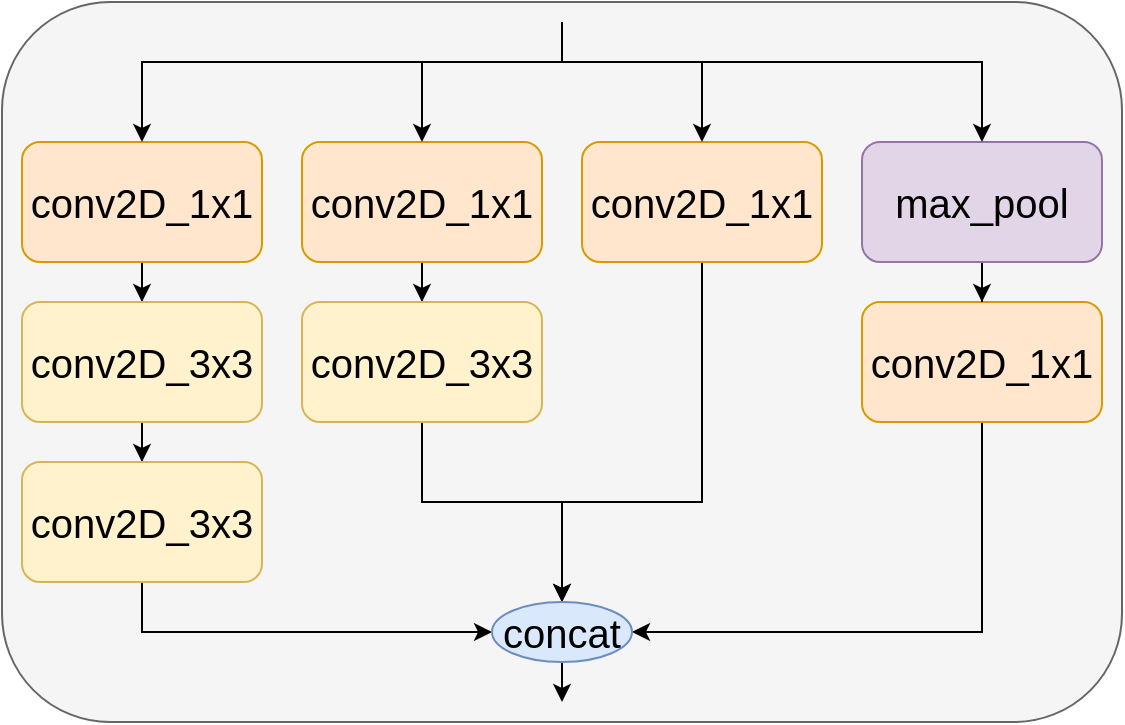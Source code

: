 <mxfile version="20.0.1" type="github">
  <diagram id="pcmJtE0Vur-31GquO9H1" name="Page-1">
    <mxGraphModel dx="1905" dy="1113" grid="1" gridSize="10" guides="1" tooltips="1" connect="1" arrows="1" fold="1" page="1" pageScale="1" pageWidth="850" pageHeight="1100" math="0" shadow="0">
      <root>
        <mxCell id="0" />
        <mxCell id="1" parent="0" />
        <mxCell id="cW1qeq2i-bKWI04GRKtv-29" value="" style="rounded=1;whiteSpace=wrap;html=1;fontSize=20;fillColor=#f5f5f5;fontColor=#333333;strokeColor=#666666;" parent="1" vertex="1">
          <mxGeometry x="130" y="110" width="560" height="360" as="geometry" />
        </mxCell>
        <mxCell id="cW1qeq2i-bKWI04GRKtv-12" style="edgeStyle=orthogonalEdgeStyle;rounded=0;orthogonalLoop=1;jettySize=auto;html=1;fontSize=20;" parent="1" source="cW1qeq2i-bKWI04GRKtv-3" target="cW1qeq2i-bKWI04GRKtv-4" edge="1">
          <mxGeometry relative="1" as="geometry" />
        </mxCell>
        <mxCell id="cW1qeq2i-bKWI04GRKtv-3" value="&lt;font style=&quot;font-size: 20px;&quot;&gt;conv2D_1x1&lt;/font&gt;" style="rounded=1;whiteSpace=wrap;html=1;fillColor=#ffe6cc;strokeColor=#d79b00;" parent="1" vertex="1">
          <mxGeometry x="140" y="180" width="120" height="60" as="geometry" />
        </mxCell>
        <mxCell id="cW1qeq2i-bKWI04GRKtv-13" style="edgeStyle=orthogonalEdgeStyle;rounded=0;orthogonalLoop=1;jettySize=auto;html=1;fontSize=20;" parent="1" source="cW1qeq2i-bKWI04GRKtv-4" target="cW1qeq2i-bKWI04GRKtv-6" edge="1">
          <mxGeometry relative="1" as="geometry" />
        </mxCell>
        <mxCell id="cW1qeq2i-bKWI04GRKtv-4" value="&lt;font style=&quot;font-size: 20px;&quot;&gt;conv2D_3x3&lt;/font&gt;" style="rounded=1;whiteSpace=wrap;html=1;fillColor=#fff2cc;strokeColor=#d6b656;" parent="1" vertex="1">
          <mxGeometry x="140" y="260" width="120" height="60" as="geometry" />
        </mxCell>
        <mxCell id="cW1qeq2i-bKWI04GRKtv-17" style="edgeStyle=orthogonalEdgeStyle;rounded=0;orthogonalLoop=1;jettySize=auto;html=1;entryX=0;entryY=0.5;entryDx=0;entryDy=0;fontSize=20;" parent="1" source="cW1qeq2i-bKWI04GRKtv-6" target="cW1qeq2i-bKWI04GRKtv-16" edge="1">
          <mxGeometry relative="1" as="geometry">
            <Array as="points">
              <mxPoint x="200" y="425" />
            </Array>
          </mxGeometry>
        </mxCell>
        <mxCell id="cW1qeq2i-bKWI04GRKtv-6" value="&lt;font style=&quot;font-size: 20px;&quot;&gt;conv2D_3x3&lt;/font&gt;" style="rounded=1;whiteSpace=wrap;html=1;fillColor=#fff2cc;strokeColor=#d6b656;" parent="1" vertex="1">
          <mxGeometry x="140" y="340" width="120" height="60" as="geometry" />
        </mxCell>
        <mxCell id="cW1qeq2i-bKWI04GRKtv-14" style="edgeStyle=orthogonalEdgeStyle;rounded=0;orthogonalLoop=1;jettySize=auto;html=1;fontSize=20;" parent="1" source="cW1qeq2i-bKWI04GRKtv-7" target="cW1qeq2i-bKWI04GRKtv-11" edge="1">
          <mxGeometry relative="1" as="geometry" />
        </mxCell>
        <mxCell id="cW1qeq2i-bKWI04GRKtv-7" value="&lt;font style=&quot;font-size: 20px;&quot;&gt;conv2D_1x1&lt;/font&gt;" style="rounded=1;whiteSpace=wrap;html=1;fillColor=#ffe6cc;strokeColor=#d79b00;" parent="1" vertex="1">
          <mxGeometry x="280" y="180" width="120" height="60" as="geometry" />
        </mxCell>
        <mxCell id="cW1qeq2i-bKWI04GRKtv-19" style="edgeStyle=orthogonalEdgeStyle;rounded=0;orthogonalLoop=1;jettySize=auto;html=1;fontSize=20;" parent="1" source="cW1qeq2i-bKWI04GRKtv-8" target="cW1qeq2i-bKWI04GRKtv-16" edge="1">
          <mxGeometry relative="1" as="geometry">
            <Array as="points">
              <mxPoint x="480" y="360" />
              <mxPoint x="410" y="360" />
            </Array>
          </mxGeometry>
        </mxCell>
        <mxCell id="cW1qeq2i-bKWI04GRKtv-8" value="&lt;font style=&quot;font-size: 20px;&quot;&gt;conv2D_1x1&lt;/font&gt;" style="rounded=1;whiteSpace=wrap;html=1;fillColor=#ffe6cc;strokeColor=#d79b00;" parent="1" vertex="1">
          <mxGeometry x="420" y="180" width="120" height="60" as="geometry" />
        </mxCell>
        <mxCell id="cW1qeq2i-bKWI04GRKtv-20" style="edgeStyle=orthogonalEdgeStyle;rounded=0;orthogonalLoop=1;jettySize=auto;html=1;entryX=1;entryY=0.5;entryDx=0;entryDy=0;fontSize=20;" parent="1" source="cW1qeq2i-bKWI04GRKtv-9" target="cW1qeq2i-bKWI04GRKtv-16" edge="1">
          <mxGeometry relative="1" as="geometry">
            <Array as="points">
              <mxPoint x="620" y="425" />
            </Array>
          </mxGeometry>
        </mxCell>
        <mxCell id="cW1qeq2i-bKWI04GRKtv-9" value="&lt;font style=&quot;font-size: 20px;&quot;&gt;conv2D_1x1&lt;/font&gt;" style="rounded=1;whiteSpace=wrap;html=1;fillColor=#ffe6cc;strokeColor=#d79b00;" parent="1" vertex="1">
          <mxGeometry x="560" y="260" width="120" height="60" as="geometry" />
        </mxCell>
        <mxCell id="cW1qeq2i-bKWI04GRKtv-28" style="edgeStyle=orthogonalEdgeStyle;rounded=0;orthogonalLoop=1;jettySize=auto;html=1;entryX=0.5;entryY=0;entryDx=0;entryDy=0;fontSize=20;endArrow=classic;endFill=1;" parent="1" source="cW1qeq2i-bKWI04GRKtv-10" target="cW1qeq2i-bKWI04GRKtv-9" edge="1">
          <mxGeometry relative="1" as="geometry" />
        </mxCell>
        <mxCell id="cW1qeq2i-bKWI04GRKtv-10" value="&lt;font style=&quot;font-size: 20px;&quot;&gt;max_pool&lt;/font&gt;" style="rounded=1;whiteSpace=wrap;html=1;fillColor=#e1d5e7;strokeColor=#9673a6;" parent="1" vertex="1">
          <mxGeometry x="560" y="180" width="120" height="60" as="geometry" />
        </mxCell>
        <mxCell id="cW1qeq2i-bKWI04GRKtv-18" style="edgeStyle=orthogonalEdgeStyle;rounded=0;orthogonalLoop=1;jettySize=auto;html=1;entryX=0.5;entryY=0;entryDx=0;entryDy=0;fontSize=20;" parent="1" source="cW1qeq2i-bKWI04GRKtv-11" target="cW1qeq2i-bKWI04GRKtv-16" edge="1">
          <mxGeometry relative="1" as="geometry">
            <Array as="points">
              <mxPoint x="340" y="360" />
              <mxPoint x="410" y="360" />
            </Array>
          </mxGeometry>
        </mxCell>
        <mxCell id="cW1qeq2i-bKWI04GRKtv-11" value="&lt;font style=&quot;font-size: 20px;&quot;&gt;conv2D_3x3&lt;/font&gt;" style="rounded=1;whiteSpace=wrap;html=1;fillColor=#fff2cc;strokeColor=#d6b656;" parent="1" vertex="1">
          <mxGeometry x="280" y="260" width="120" height="60" as="geometry" />
        </mxCell>
        <mxCell id="cW1qeq2i-bKWI04GRKtv-30" style="edgeStyle=orthogonalEdgeStyle;rounded=0;orthogonalLoop=1;jettySize=auto;html=1;fontSize=20;endArrow=classic;endFill=1;" parent="1" source="cW1qeq2i-bKWI04GRKtv-16" edge="1">
          <mxGeometry relative="1" as="geometry">
            <mxPoint x="410" y="460" as="targetPoint" />
          </mxGeometry>
        </mxCell>
        <mxCell id="cW1qeq2i-bKWI04GRKtv-16" value="concat" style="ellipse;whiteSpace=wrap;html=1;fontSize=20;fillColor=#dae8fc;strokeColor=#6c8ebf;" parent="1" vertex="1">
          <mxGeometry x="375" y="410" width="70" height="30" as="geometry" />
        </mxCell>
        <mxCell id="cW1qeq2i-bKWI04GRKtv-22" style="edgeStyle=orthogonalEdgeStyle;rounded=0;orthogonalLoop=1;jettySize=auto;html=1;entryX=0.5;entryY=0;entryDx=0;entryDy=0;fontSize=20;" parent="1" target="cW1qeq2i-bKWI04GRKtv-7" edge="1">
          <mxGeometry relative="1" as="geometry">
            <mxPoint x="410" y="120" as="sourcePoint" />
            <Array as="points">
              <mxPoint x="410" y="140" />
              <mxPoint x="340" y="140" />
            </Array>
          </mxGeometry>
        </mxCell>
        <mxCell id="cW1qeq2i-bKWI04GRKtv-23" style="edgeStyle=orthogonalEdgeStyle;rounded=0;orthogonalLoop=1;jettySize=auto;html=1;fontSize=20;" parent="1" target="cW1qeq2i-bKWI04GRKtv-3" edge="1">
          <mxGeometry relative="1" as="geometry">
            <mxPoint x="410" y="120" as="sourcePoint" />
            <Array as="points">
              <mxPoint x="410" y="140" />
              <mxPoint x="200" y="140" />
            </Array>
          </mxGeometry>
        </mxCell>
        <mxCell id="cW1qeq2i-bKWI04GRKtv-24" style="edgeStyle=orthogonalEdgeStyle;rounded=0;orthogonalLoop=1;jettySize=auto;html=1;entryX=0.5;entryY=0;entryDx=0;entryDy=0;fontSize=20;" parent="1" target="cW1qeq2i-bKWI04GRKtv-8" edge="1">
          <mxGeometry relative="1" as="geometry">
            <mxPoint x="410" y="120" as="sourcePoint" />
            <Array as="points">
              <mxPoint x="410" y="140" />
              <mxPoint x="480" y="140" />
            </Array>
          </mxGeometry>
        </mxCell>
        <mxCell id="cW1qeq2i-bKWI04GRKtv-25" style="edgeStyle=orthogonalEdgeStyle;rounded=0;orthogonalLoop=1;jettySize=auto;html=1;entryX=0.5;entryY=0;entryDx=0;entryDy=0;fontSize=20;" parent="1" target="cW1qeq2i-bKWI04GRKtv-10" edge="1">
          <mxGeometry relative="1" as="geometry">
            <mxPoint x="410" y="120" as="sourcePoint" />
            <Array as="points">
              <mxPoint x="410" y="140" />
              <mxPoint x="620" y="140" />
            </Array>
          </mxGeometry>
        </mxCell>
      </root>
    </mxGraphModel>
  </diagram>
</mxfile>
